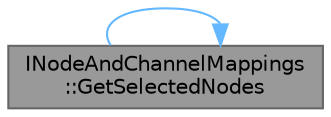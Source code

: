 digraph "INodeAndChannelMappings::GetSelectedNodes"
{
 // INTERACTIVE_SVG=YES
 // LATEX_PDF_SIZE
  bgcolor="transparent";
  edge [fontname=Helvetica,fontsize=10,labelfontname=Helvetica,labelfontsize=10];
  node [fontname=Helvetica,fontsize=10,shape=box,height=0.2,width=0.4];
  rankdir="LR";
  Node1 [id="Node000001",label="INodeAndChannelMappings\l::GetSelectedNodes",height=0.2,width=0.4,color="gray40", fillcolor="grey60", style="filled", fontcolor="black",tooltip="Get Selected Nodes."];
  Node1 -> Node1 [id="edge1_Node000001_Node000001",color="steelblue1",style="solid",tooltip=" "];
}
